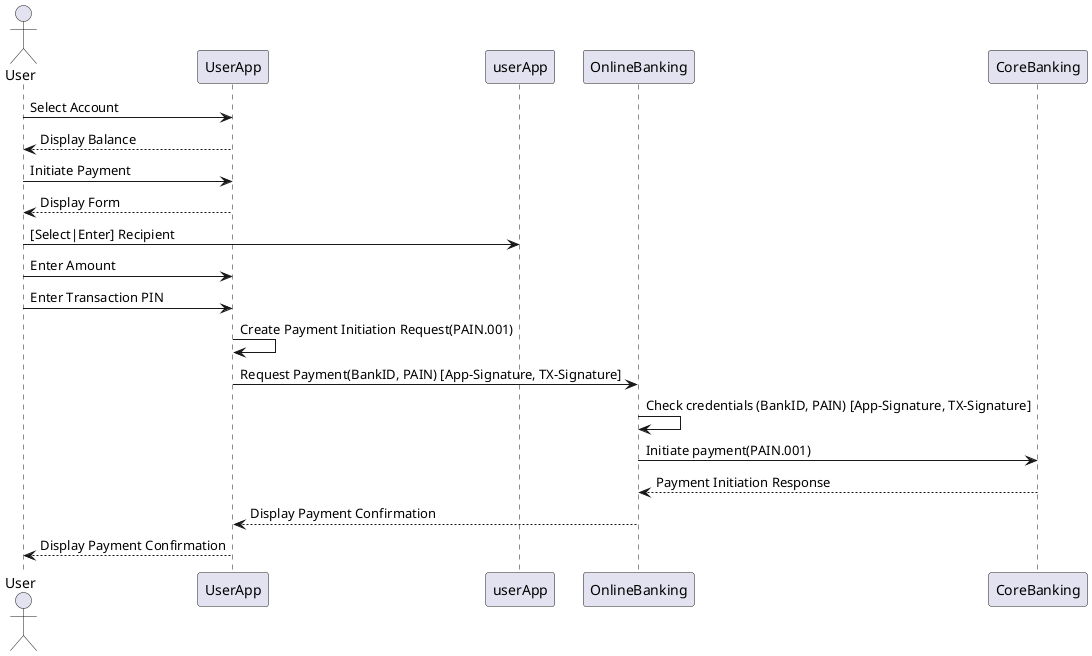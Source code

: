@startuml
actor User
participant UserApp
participant userApp
participant OnlineBanking
participant CoreBanking

User -> UserApp : Select Account
UserApp --> User : Display Balance
User -> UserApp : Initiate Payment
UserApp --> User : Display Form
User -> userApp : [Select|Enter] Recipient
User -> UserApp : Enter Amount
User -> UserApp : Enter Transaction PIN
UserApp -> UserApp : Create Payment Initiation Request(PAIN.001)
UserApp -> OnlineBanking : Request Payment(BankID, PAIN) [App-Signature, TX-Signature]
OnlineBanking -> OnlineBanking : Check credentials (BankID, PAIN) [App-Signature, TX-Signature]
OnlineBanking -> CoreBanking : Initiate payment(PAIN.001)
CoreBanking --> OnlineBanking : Payment Initiation Response
OnlineBanking --> UserApp : Display Payment Confirmation
UserApp --> User : Display Payment Confirmation
@enduml